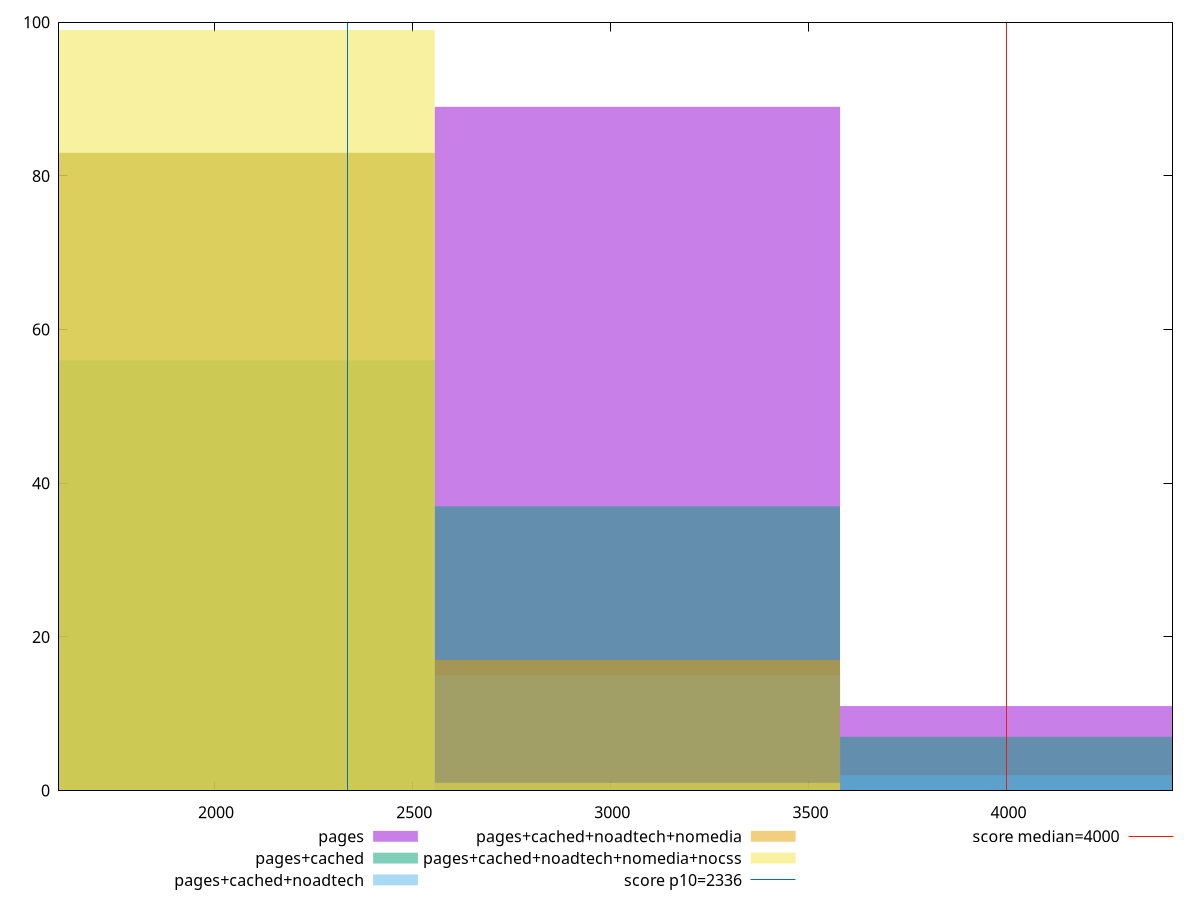 reset

$pages <<EOF
3068.3793429883403 89
4091.172457317787 11
EOF

$pagesCached <<EOF
4091.172457317787 7
3068.3793429883403 37
2045.5862286588936 56
EOF

$pagesCachedNoadtech <<EOF
4091.172457317787 2
2045.5862286588936 83
3068.3793429883403 15
EOF

$pagesCachedNoadtechNomedia <<EOF
3068.3793429883403 17
2045.5862286588936 83
EOF

$pagesCachedNoadtechNomediaNocss <<EOF
2045.5862286588936 99
3068.3793429883403 1
EOF

set key outside below
set boxwidth 1022.7931143294468
set xrange [1608.796:4418.756999999999]
set yrange [0:100]
set trange [0:100]
set style fill transparent solid 0.5 noborder

set parametric
set terminal svg size 640, 530 enhanced background rgb 'white'
set output "report_00013_2021-02-09T12-04-24.940Z/first-contentful-paint/comparison/histogram/all_raw.svg"

plot $pages title "pages" with boxes, \
     $pagesCached title "pages+cached" with boxes, \
     $pagesCachedNoadtech title "pages+cached+noadtech" with boxes, \
     $pagesCachedNoadtechNomedia title "pages+cached+noadtech+nomedia" with boxes, \
     $pagesCachedNoadtechNomediaNocss title "pages+cached+noadtech+nomedia+nocss" with boxes, \
     2336,t title "score p10=2336", \
     4000,t title "score median=4000"

reset

